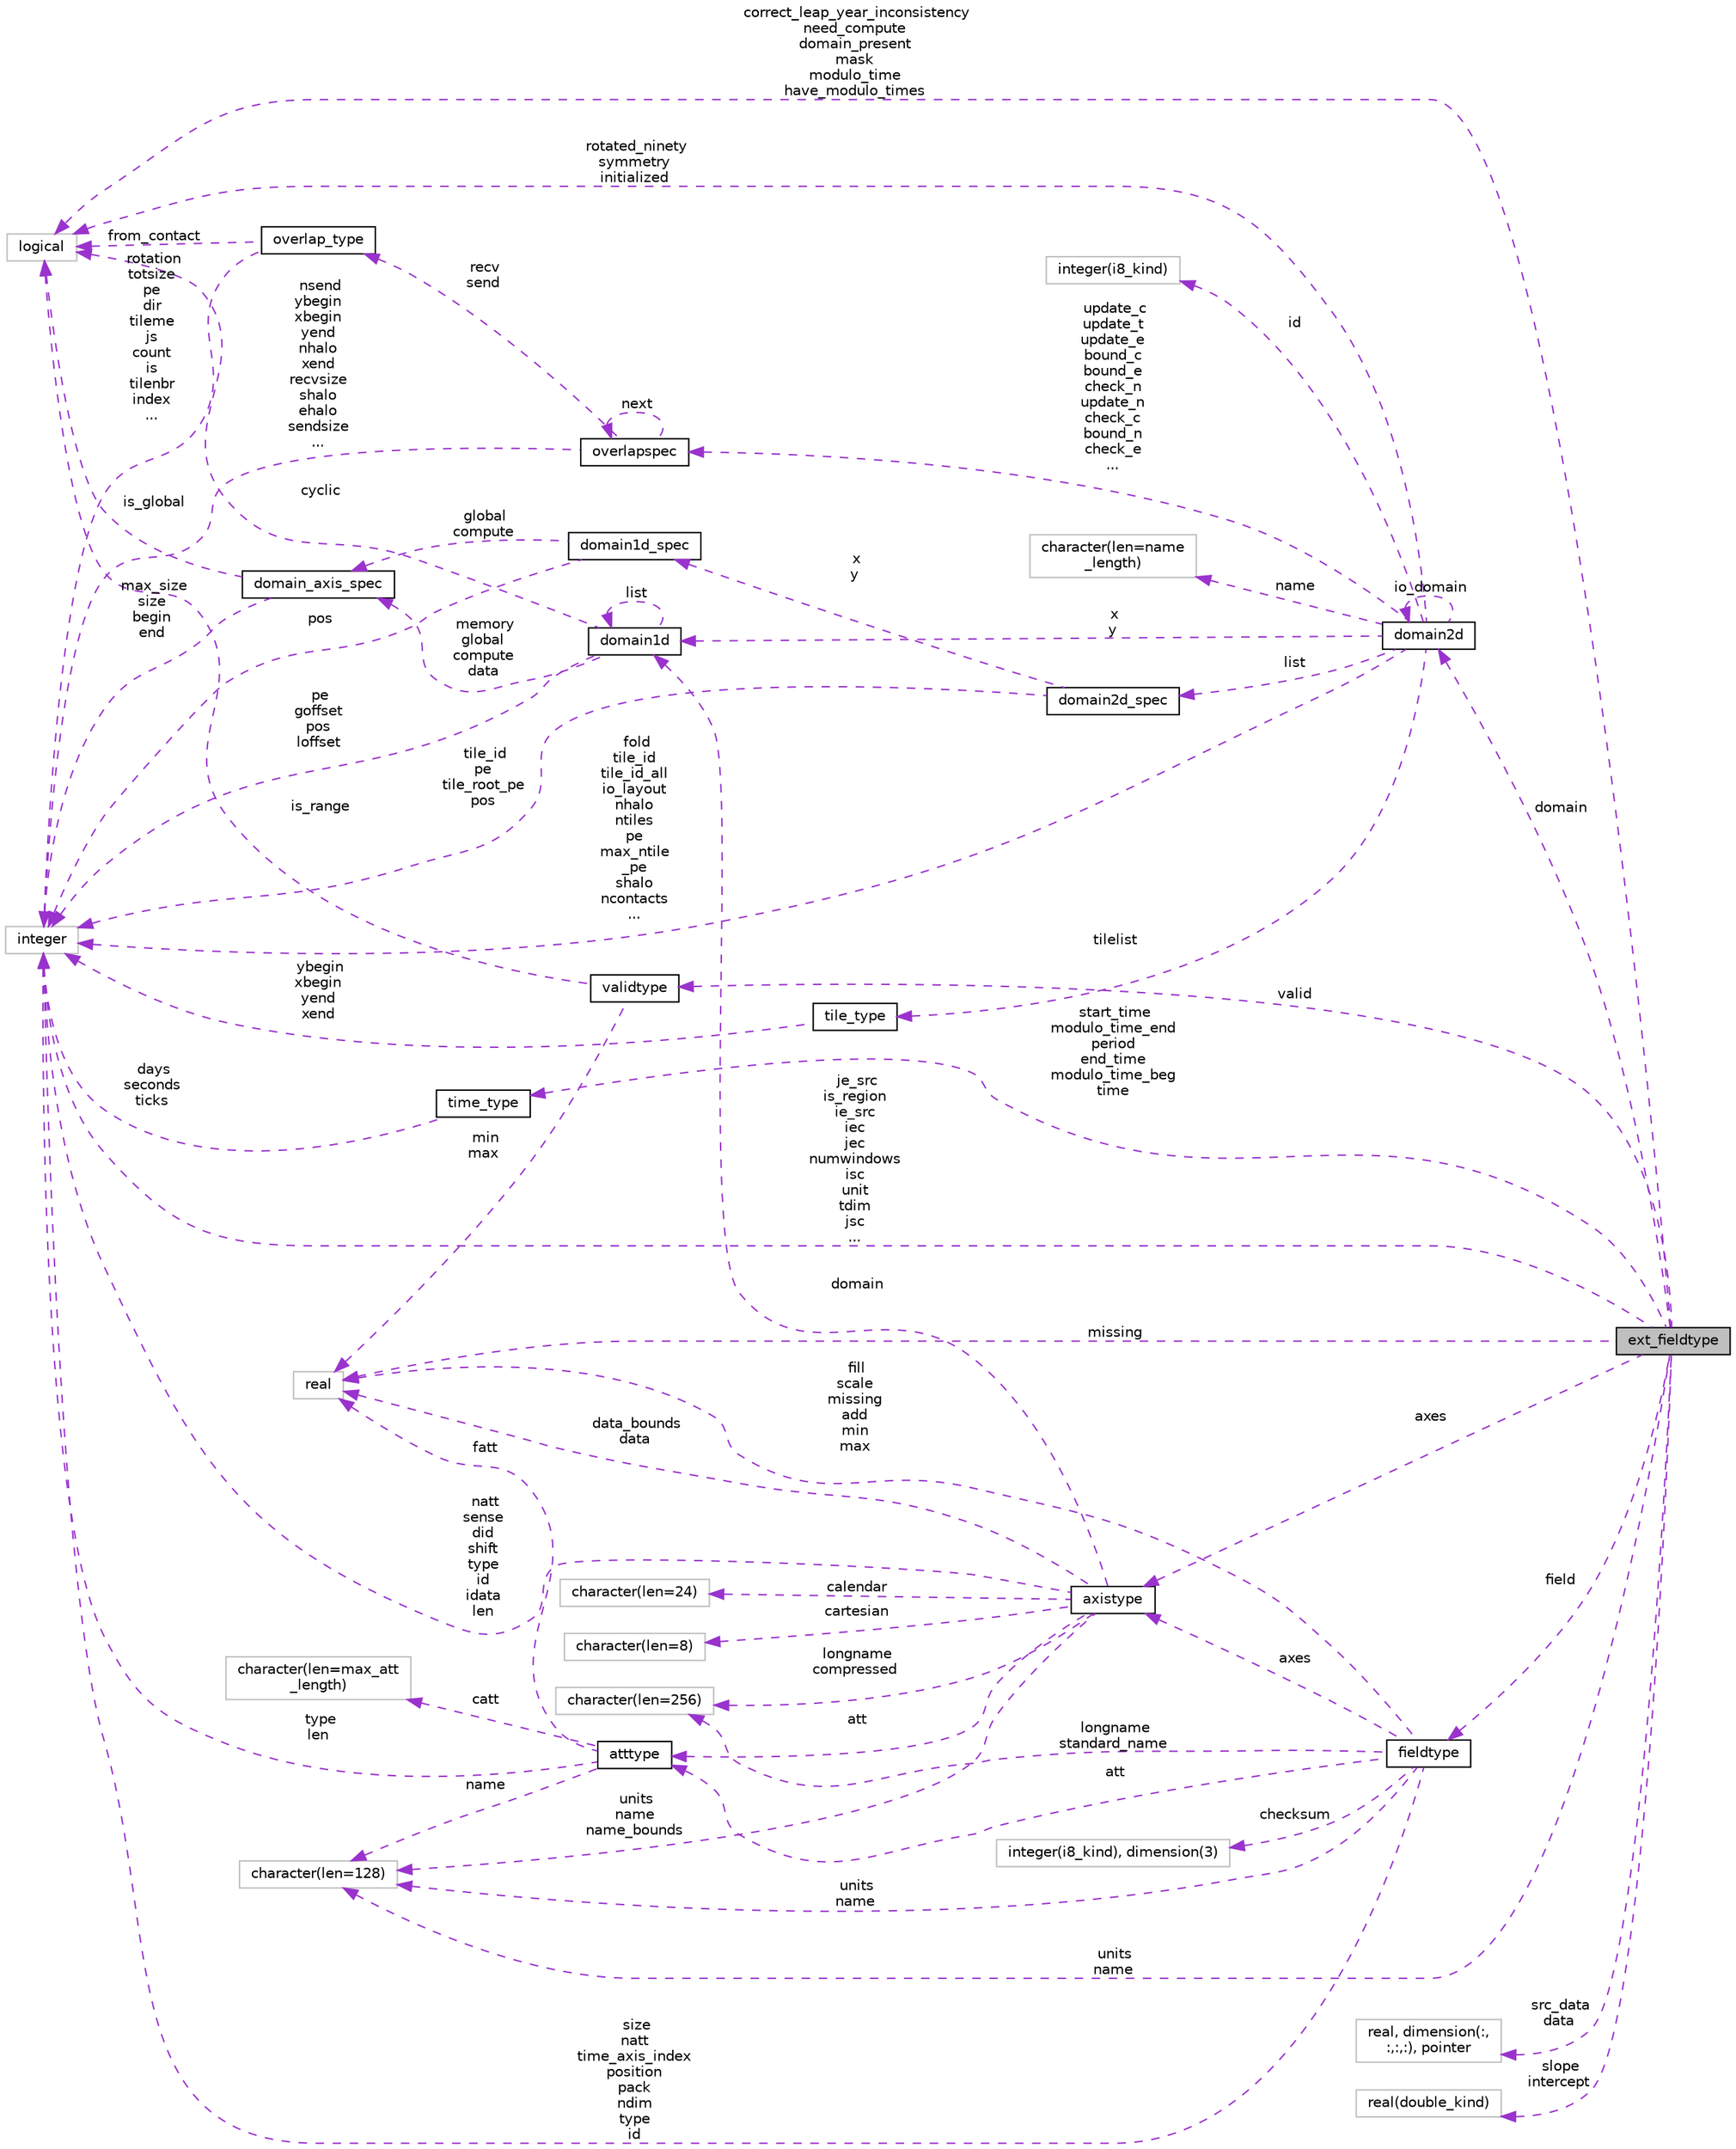 digraph "ext_fieldtype"
{
 // INTERACTIVE_SVG=YES
 // LATEX_PDF_SIZE
  edge [fontname="Helvetica",fontsize="10",labelfontname="Helvetica",labelfontsize="10"];
  node [fontname="Helvetica",fontsize="10",shape=record];
  rankdir="LR";
  Node1 [label="ext_fieldtype",height=0.2,width=0.4,color="black", fillcolor="grey75", style="filled", fontcolor="black",tooltip=" "];
  Node2 -> Node1 [dir="back",color="darkorchid3",fontsize="10",style="dashed",label=" correct_leap_year_inconsistency\nneed_compute\ndomain_present\nmask\nmodulo_time\nhave_modulo_times" ,fontname="Helvetica"];
  Node2 [label="logical",height=0.2,width=0.4,color="grey75", fillcolor="white", style="filled",tooltip=" "];
  Node3 -> Node1 [dir="back",color="darkorchid3",fontsize="10",style="dashed",label=" start_time\nmodulo_time_end\nperiod\nend_time\nmodulo_time_beg\ntime" ,fontname="Helvetica"];
  Node3 [label="time_type",height=0.2,width=0.4,color="black", fillcolor="white", style="filled",URL="$structtime__manager__mod_1_1time__type.html",tooltip="Type to represent amounts of time. Implemented as seconds and days to allow for larger intervals."];
  Node4 -> Node3 [dir="back",color="darkorchid3",fontsize="10",style="dashed",label=" days\nseconds\nticks" ,fontname="Helvetica"];
  Node4 [label="integer",height=0.2,width=0.4,color="grey75", fillcolor="white", style="filled",tooltip=" "];
  Node5 -> Node1 [dir="back",color="darkorchid3",fontsize="10",style="dashed",label=" field" ,fontname="Helvetica"];
  Node5 [label="fieldtype",height=0.2,width=0.4,color="black", fillcolor="white", style="filled",URL="$structmpp__io__mod_1_1fieldtype.html",tooltip=" "];
  Node6 -> Node5 [dir="back",color="darkorchid3",fontsize="10",style="dashed",label=" checksum" ,fontname="Helvetica"];
  Node6 [label="integer(i8_kind), dimension(3)",height=0.2,width=0.4,color="grey75", fillcolor="white", style="filled",tooltip=" "];
  Node7 -> Node5 [dir="back",color="darkorchid3",fontsize="10",style="dashed",label=" longname\nstandard_name" ,fontname="Helvetica"];
  Node7 [label="character(len=256)",height=0.2,width=0.4,color="grey75", fillcolor="white", style="filled",tooltip=" "];
  Node8 -> Node5 [dir="back",color="darkorchid3",fontsize="10",style="dashed",label=" att" ,fontname="Helvetica"];
  Node8 [label="atttype",height=0.2,width=0.4,color="black", fillcolor="white", style="filled",URL="$structmpp__io__mod_1_1atttype.html",tooltip=" "];
  Node9 -> Node8 [dir="back",color="darkorchid3",fontsize="10",style="dashed",label=" name" ,fontname="Helvetica"];
  Node9 [label="character(len=128)",height=0.2,width=0.4,color="grey75", fillcolor="white", style="filled",tooltip=" "];
  Node10 -> Node8 [dir="back",color="darkorchid3",fontsize="10",style="dashed",label=" fatt" ,fontname="Helvetica"];
  Node10 [label="real",height=0.2,width=0.4,color="grey75", fillcolor="white", style="filled",tooltip=" "];
  Node4 -> Node8 [dir="back",color="darkorchid3",fontsize="10",style="dashed",label=" type\nlen" ,fontname="Helvetica"];
  Node11 -> Node8 [dir="back",color="darkorchid3",fontsize="10",style="dashed",label=" catt" ,fontname="Helvetica"];
  Node11 [label="character(len=max_att\l_length)",height=0.2,width=0.4,color="grey75", fillcolor="white", style="filled",tooltip=" "];
  Node12 -> Node5 [dir="back",color="darkorchid3",fontsize="10",style="dashed",label=" axes" ,fontname="Helvetica"];
  Node12 [label="axistype",height=0.2,width=0.4,color="black", fillcolor="white", style="filled",URL="$structmpp__io__mod_1_1axistype.html",tooltip=" "];
  Node13 -> Node12 [dir="back",color="darkorchid3",fontsize="10",style="dashed",label=" domain" ,fontname="Helvetica"];
  Node13 [label="domain1d",height=0.2,width=0.4,color="black", fillcolor="white", style="filled",URL="$structmpp__domains__mod_1_1domain1d.html",tooltip="One dimensional domain used to manage shared data access between pes."];
  Node2 -> Node13 [dir="back",color="darkorchid3",fontsize="10",style="dashed",label=" cyclic" ,fontname="Helvetica"];
  Node13 -> Node13 [dir="back",color="darkorchid3",fontsize="10",style="dashed",label=" list" ,fontname="Helvetica"];
  Node14 -> Node13 [dir="back",color="darkorchid3",fontsize="10",style="dashed",label=" memory\nglobal\ncompute\ndata" ,fontname="Helvetica"];
  Node14 [label="domain_axis_spec",height=0.2,width=0.4,color="black", fillcolor="white", style="filled",URL="$structmpp__domains__mod_1_1domain__axis__spec.html",tooltip="Used to specify index limits along an axis of a domain."];
  Node2 -> Node14 [dir="back",color="darkorchid3",fontsize="10",style="dashed",label=" is_global" ,fontname="Helvetica"];
  Node4 -> Node14 [dir="back",color="darkorchid3",fontsize="10",style="dashed",label=" max_size\nsize\nbegin\nend" ,fontname="Helvetica"];
  Node4 -> Node13 [dir="back",color="darkorchid3",fontsize="10",style="dashed",label=" pe\ngoffset\npos\nloffset" ,fontname="Helvetica"];
  Node7 -> Node12 [dir="back",color="darkorchid3",fontsize="10",style="dashed",label=" longname\ncompressed" ,fontname="Helvetica"];
  Node8 -> Node12 [dir="back",color="darkorchid3",fontsize="10",style="dashed",label=" att" ,fontname="Helvetica"];
  Node15 -> Node12 [dir="back",color="darkorchid3",fontsize="10",style="dashed",label=" cartesian" ,fontname="Helvetica"];
  Node15 [label="character(len=8)",height=0.2,width=0.4,color="grey75", fillcolor="white", style="filled",tooltip=" "];
  Node9 -> Node12 [dir="back",color="darkorchid3",fontsize="10",style="dashed",label=" units\nname\nname_bounds" ,fontname="Helvetica"];
  Node10 -> Node12 [dir="back",color="darkorchid3",fontsize="10",style="dashed",label=" data_bounds\ndata" ,fontname="Helvetica"];
  Node4 -> Node12 [dir="back",color="darkorchid3",fontsize="10",style="dashed",label=" natt\nsense\ndid\nshift\ntype\nid\nidata\nlen" ,fontname="Helvetica"];
  Node16 -> Node12 [dir="back",color="darkorchid3",fontsize="10",style="dashed",label=" calendar" ,fontname="Helvetica"];
  Node16 [label="character(len=24)",height=0.2,width=0.4,color="grey75", fillcolor="white", style="filled",tooltip=" "];
  Node9 -> Node5 [dir="back",color="darkorchid3",fontsize="10",style="dashed",label=" units\nname" ,fontname="Helvetica"];
  Node4 -> Node5 [dir="back",color="darkorchid3",fontsize="10",style="dashed",label=" size\nnatt\ntime_axis_index\nposition\npack\nndim\ntype\nid" ,fontname="Helvetica"];
  Node10 -> Node5 [dir="back",color="darkorchid3",fontsize="10",style="dashed",label=" fill\nscale\nmissing\nadd\nmin\nmax" ,fontname="Helvetica"];
  Node17 -> Node1 [dir="back",color="darkorchid3",fontsize="10",style="dashed",label=" domain" ,fontname="Helvetica"];
  Node17 [label="domain2d",height=0.2,width=0.4,color="black", fillcolor="white", style="filled",URL="$structmpp__domains__mod_1_1domain2d.html",tooltip="The domain2D type contains all the necessary information to define the global, compute and data domai..."];
  Node2 -> Node17 [dir="back",color="darkorchid3",fontsize="10",style="dashed",label=" rotated_ninety\nsymmetry\ninitialized" ,fontname="Helvetica"];
  Node13 -> Node17 [dir="back",color="darkorchid3",fontsize="10",style="dashed",label=" x\ny" ,fontname="Helvetica"];
  Node18 -> Node17 [dir="back",color="darkorchid3",fontsize="10",style="dashed",label=" id" ,fontname="Helvetica"];
  Node18 [label="integer(i8_kind)",height=0.2,width=0.4,color="grey75", fillcolor="white", style="filled",tooltip=" "];
  Node17 -> Node17 [dir="back",color="darkorchid3",fontsize="10",style="dashed",label=" io_domain" ,fontname="Helvetica"];
  Node19 -> Node17 [dir="back",color="darkorchid3",fontsize="10",style="dashed",label=" update_c\nupdate_t\nupdate_e\nbound_c\nbound_e\ncheck_n\nupdate_n\ncheck_c\nbound_n\ncheck_e\n..." ,fontname="Helvetica"];
  Node19 [label="overlapspec",height=0.2,width=0.4,color="black", fillcolor="white", style="filled",URL="$structmpp__domains__mod_1_1overlapspec.html",tooltip="Private type for overlap specifications."];
  Node20 -> Node19 [dir="back",color="darkorchid3",fontsize="10",style="dashed",label=" recv\nsend" ,fontname="Helvetica"];
  Node20 [label="overlap_type",height=0.2,width=0.4,color="black", fillcolor="white", style="filled",URL="$structmpp__domains__mod_1_1overlap__type.html",tooltip="Type for overlapping data."];
  Node2 -> Node20 [dir="back",color="darkorchid3",fontsize="10",style="dashed",label=" from_contact" ,fontname="Helvetica"];
  Node4 -> Node20 [dir="back",color="darkorchid3",fontsize="10",style="dashed",label=" rotation\ntotsize\npe\ndir\ntileme\njs\ncount\nis\ntilenbr\nindex\n..." ,fontname="Helvetica"];
  Node19 -> Node19 [dir="back",color="darkorchid3",fontsize="10",style="dashed",label=" next" ,fontname="Helvetica"];
  Node4 -> Node19 [dir="back",color="darkorchid3",fontsize="10",style="dashed",label=" nsend\nybegin\nxbegin\nyend\nnhalo\nxend\nrecvsize\nshalo\nehalo\nsendsize\n..." ,fontname="Helvetica"];
  Node21 -> Node17 [dir="back",color="darkorchid3",fontsize="10",style="dashed",label=" list" ,fontname="Helvetica"];
  Node21 [label="domain2d_spec",height=0.2,width=0.4,color="black", fillcolor="white", style="filled",URL="$structmpp__domains__mod_1_1domain2d__spec.html",tooltip="Private type to specify multiple index limits and pe information for a 2D domain."];
  Node22 -> Node21 [dir="back",color="darkorchid3",fontsize="10",style="dashed",label=" x\ny" ,fontname="Helvetica"];
  Node22 [label="domain1d_spec",height=0.2,width=0.4,color="black", fillcolor="white", style="filled",URL="$structmpp__domains__mod_1_1domain1d__spec.html",tooltip="A private type used to specify index limits for a domain decomposition."];
  Node14 -> Node22 [dir="back",color="darkorchid3",fontsize="10",style="dashed",label=" global\ncompute" ,fontname="Helvetica"];
  Node4 -> Node22 [dir="back",color="darkorchid3",fontsize="10",style="dashed",label=" pos" ,fontname="Helvetica"];
  Node4 -> Node21 [dir="back",color="darkorchid3",fontsize="10",style="dashed",label=" tile_id\npe\ntile_root_pe\npos" ,fontname="Helvetica"];
  Node23 -> Node17 [dir="back",color="darkorchid3",fontsize="10",style="dashed",label=" tilelist" ,fontname="Helvetica"];
  Node23 [label="tile_type",height=0.2,width=0.4,color="black", fillcolor="white", style="filled",URL="$structmpp__domains__mod_1_1tile__type.html",tooltip="Upper and lower x and y bounds for a tile."];
  Node4 -> Node23 [dir="back",color="darkorchid3",fontsize="10",style="dashed",label=" ybegin\nxbegin\nyend\nxend" ,fontname="Helvetica"];
  Node4 -> Node17 [dir="back",color="darkorchid3",fontsize="10",style="dashed",label=" fold\ntile_id\ntile_id_all\nio_layout\nnhalo\nntiles\npe\nmax_ntile\l_pe\nshalo\nncontacts\n..." ,fontname="Helvetica"];
  Node24 -> Node17 [dir="back",color="darkorchid3",fontsize="10",style="dashed",label=" name" ,fontname="Helvetica"];
  Node24 [label="character(len=name\l_length)",height=0.2,width=0.4,color="grey75", fillcolor="white", style="filled",tooltip=" "];
  Node25 -> Node1 [dir="back",color="darkorchid3",fontsize="10",style="dashed",label=" src_data\ndata" ,fontname="Helvetica"];
  Node25 [label="real, dimension(:,\l:,:,:), pointer",height=0.2,width=0.4,color="grey75", fillcolor="white", style="filled",tooltip=" "];
  Node26 -> Node1 [dir="back",color="darkorchid3",fontsize="10",style="dashed",label=" valid" ,fontname="Helvetica"];
  Node26 [label="validtype",height=0.2,width=0.4,color="black", fillcolor="white", style="filled",URL="$structmpp__io__mod_1_1validtype.html",tooltip=" "];
  Node2 -> Node26 [dir="back",color="darkorchid3",fontsize="10",style="dashed",label=" is_range" ,fontname="Helvetica"];
  Node10 -> Node26 [dir="back",color="darkorchid3",fontsize="10",style="dashed",label=" min\nmax" ,fontname="Helvetica"];
  Node12 -> Node1 [dir="back",color="darkorchid3",fontsize="10",style="dashed",label=" axes" ,fontname="Helvetica"];
  Node9 -> Node1 [dir="back",color="darkorchid3",fontsize="10",style="dashed",label=" units\nname" ,fontname="Helvetica"];
  Node27 -> Node1 [dir="back",color="darkorchid3",fontsize="10",style="dashed",label=" slope\nintercept" ,fontname="Helvetica"];
  Node27 [label="real(double_kind)",height=0.2,width=0.4,color="grey75", fillcolor="white", style="filled",tooltip=" "];
  Node10 -> Node1 [dir="back",color="darkorchid3",fontsize="10",style="dashed",label=" missing" ,fontname="Helvetica"];
  Node4 -> Node1 [dir="back",color="darkorchid3",fontsize="10",style="dashed",label=" je_src\nis_region\nie_src\niec\njec\nnumwindows\nisc\nunit\ntdim\njsc\n..." ,fontname="Helvetica"];
}
